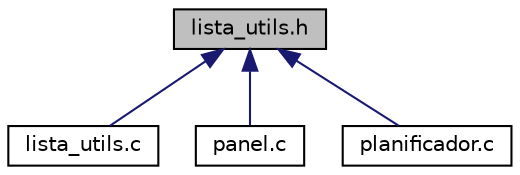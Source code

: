 digraph "lista_utils.h"
{
  edge [fontname="Helvetica",fontsize="10",labelfontname="Helvetica",labelfontsize="10"];
  node [fontname="Helvetica",fontsize="10",shape=record];
  Node1 [label="lista_utils.h",height=0.2,width=0.4,color="black", fillcolor="grey75", style="filled", fontcolor="black"];
  Node1 -> Node2 [dir="back",color="midnightblue",fontsize="10",style="solid"];
  Node2 [label="lista_utils.c",height=0.2,width=0.4,color="black", fillcolor="white", style="filled",URL="$lista__utils_8c.html"];
  Node1 -> Node3 [dir="back",color="midnightblue",fontsize="10",style="solid"];
  Node3 [label="panel.c",height=0.2,width=0.4,color="black", fillcolor="white", style="filled",URL="$panel_8c.html"];
  Node1 -> Node4 [dir="back",color="midnightblue",fontsize="10",style="solid"];
  Node4 [label="planificador.c",height=0.2,width=0.4,color="black", fillcolor="white", style="filled",URL="$planificador_8c.html"];
}
